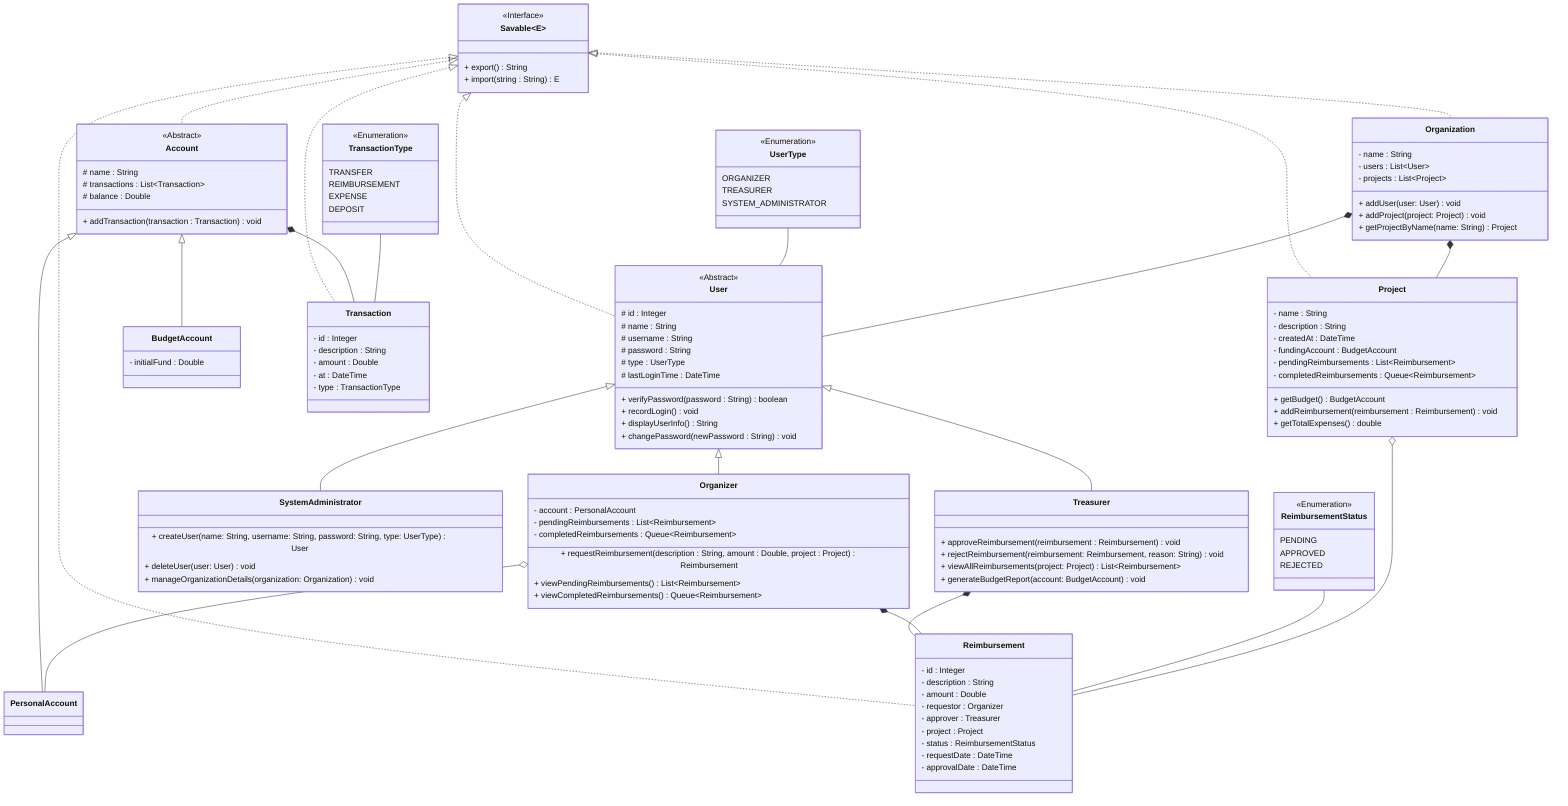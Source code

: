 classDiagram
    class Organization {
        - name : String
        - users : List~User~
        - projects : List~Project~
        + addUser(user: User) void
        + addProject(project: Project) void
        + getProjectByName(name: String) Project
    }

    Organization *-- User
    Organization *-- Project

    class User {
        <<Abstract>>
        # id : Integer
        # name : String
        # username : String
        # password : String
        # type : UserType
        # lastLoginTime : DateTime
        + verifyPassword(password : String) boolean
        + recordLogin() void
        + displayUserInfo() String
        + changePassword(newPassword : String) void
    }

    class UserType {
        <<Enumeration>>
        ORGANIZER
        TREASURER
        SYSTEM_ADMINISTRATOR
    }

    UserType -- User
    User <|-- Organizer
    User <|-- Treasurer
    User <|-- SystemAdministrator

    class Organizer {
        - account : PersonalAccount
        - pendingReimbursements : List~Reimbursement~
        - completedReimbursements : Queue~Reimbursement~
        + requestReimbursement(description : String, amount : Double, project : Project) Reimbursement
        + viewPendingReimbursements() List~Reimbursement~
        + viewCompletedReimbursements() Queue~Reimbursement~
    }

    class Treasurer {
        + approveReimbursement(reimbursement : Reimbursement) void
        + rejectReimbursement(reimbursement: Reimbursement, reason: String ) void
        + viewAllReimbursements(project: Project) List~Reimbursement~
        + generateBudgetReport(account: BudgetAccount) void
    }

    class SystemAdministrator {
        + createUser(name: String, username: String, password: String, type: UserType) User
        + deleteUser(user: User) void
        + manageOrganizationDetails(organization: Organization) void
    }

    class Project {
        - name : String
        - description : String
        - createdAt : DateTime
        - fundingAccount : BudgetAccount
        - pendingReimbursements : List~Reimbursement~
        - completedReimbursements : Queue~Reimbursement~
        + getBudget() BudgetAccount
        + addReimbursement(reimbursement : Reimbursement) void
        + getTotalExpenses() double
    }

    Project o-- Reimbursement

    class Reimbursement {
        - id : Integer
        - description : String
        - amount : Double
        - requestor : Organizer
        - approver : Treasurer
        - project : Project
        - status : ReimbursementStatus
        - requestDate : DateTime
        - approvalDate : DateTime
    }

    class ReimbursementStatus {
        <<Enumeration>>
        PENDING
        APPROVED
        REJECTED
    }

    ReimbursementStatus -- Reimbursement
    Organizer *-- Reimbursement
    Treasurer *-- Reimbursement

    class Account {
        <<Abstract>>
        # name : String
        # transactions : List~Transaction~
        # balance : Double
        + addTransaction(transaction : Transaction) void
    }

    class BudgetAccount {
        - initialFund : Double
    }

    class PersonalAccount {

    }

    Organizer o-- PersonalAccount
    Account <|-- PersonalAccount
    Account <|-- BudgetAccount

    class Transaction {
        - id : Integer
        - description : String
        - amount : Double
        - at : DateTime
        - type : TransactionType
    }

    class TransactionType {
        <<Enumeration>>
        TRANSFER
        REIMBURSEMENT
        EXPENSE
        DEPOSIT
    }

    TransactionType -- Transaction
    Account *-- Transaction

    class Savable~E~ {
        <<Interface>>
        + export() String
        + import(string : String) E
    }

    Savable <|.. User
    Savable <|.. Account
    Savable <|.. Transaction
    Savable <|.. Reimbursement
    Savable <|.. Project
    Savable <|.. Organization